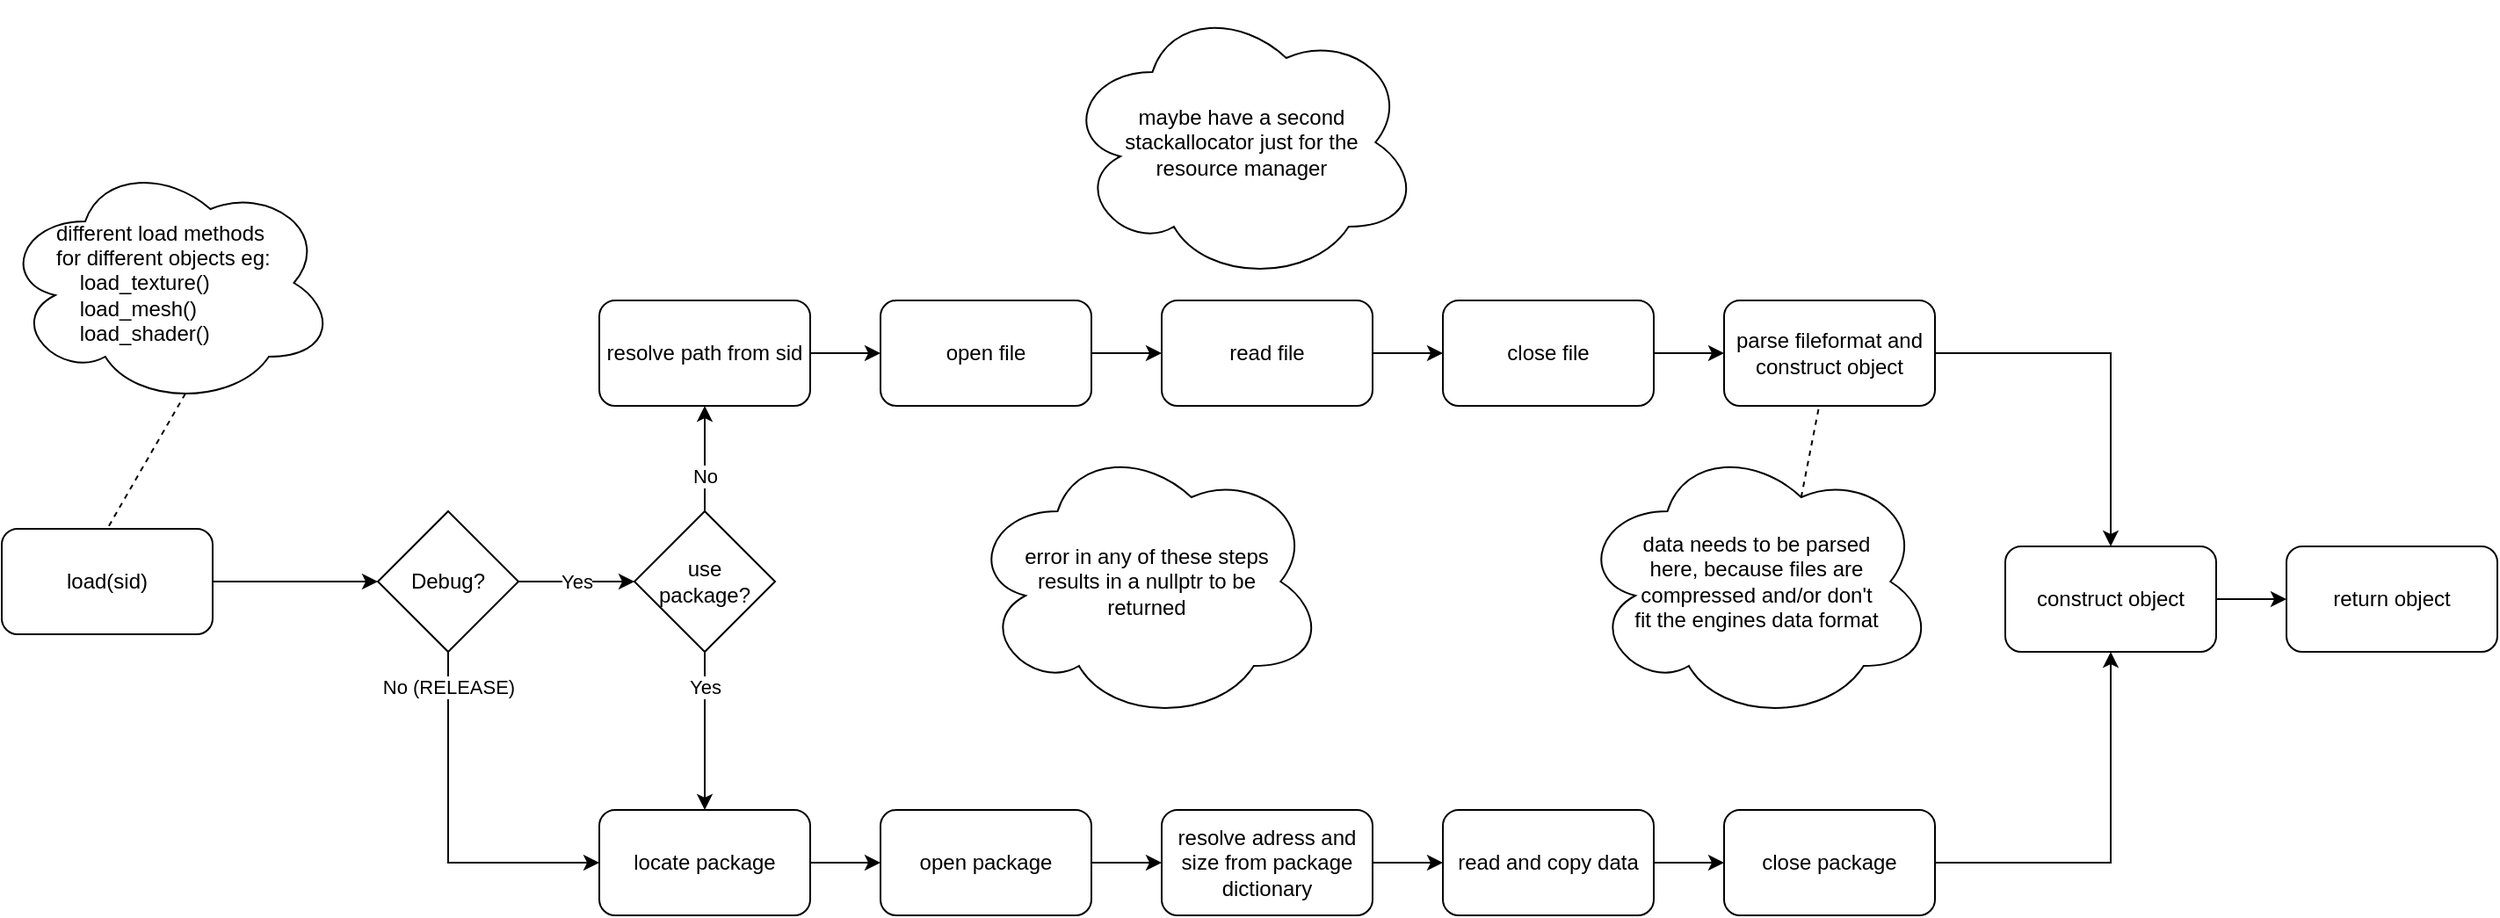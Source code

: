 <mxfile version="13.7.3" type="device"><diagram id="-IpYaBoLsvJ5ZJb4PHZF" name="Seite-1"><mxGraphModel dx="1673" dy="967" grid="1" gridSize="10" guides="1" tooltips="1" connect="1" arrows="1" fold="1" page="1" pageScale="1" pageWidth="827" pageHeight="1169" math="0" shadow="0"><root><mxCell id="0"/><mxCell id="1" parent="0"/><mxCell id="hpedTbyDyqOUfX3L9S_A-4" style="edgeStyle=orthogonalEdgeStyle;rounded=0;orthogonalLoop=1;jettySize=auto;html=1;entryX=0;entryY=0.5;entryDx=0;entryDy=0;" edge="1" parent="1" source="hpedTbyDyqOUfX3L9S_A-1" target="hpedTbyDyqOUfX3L9S_A-2"><mxGeometry relative="1" as="geometry"/></mxCell><mxCell id="hpedTbyDyqOUfX3L9S_A-1" value="load(sid)" style="rounded=1;whiteSpace=wrap;html=1;" vertex="1" parent="1"><mxGeometry x="20" y="320" width="120" height="60" as="geometry"/></mxCell><mxCell id="hpedTbyDyqOUfX3L9S_A-5" value="Yes" style="edgeStyle=orthogonalEdgeStyle;rounded=0;orthogonalLoop=1;jettySize=auto;html=1;" edge="1" parent="1" source="hpedTbyDyqOUfX3L9S_A-2" target="hpedTbyDyqOUfX3L9S_A-3"><mxGeometry relative="1" as="geometry"/></mxCell><mxCell id="hpedTbyDyqOUfX3L9S_A-7" value="No (RELEASE)" style="edgeStyle=orthogonalEdgeStyle;rounded=0;orthogonalLoop=1;jettySize=auto;html=1;entryX=0;entryY=0.5;entryDx=0;entryDy=0;" edge="1" parent="1" source="hpedTbyDyqOUfX3L9S_A-2" target="hpedTbyDyqOUfX3L9S_A-6"><mxGeometry x="-0.806" relative="1" as="geometry"><Array as="points"><mxPoint x="274" y="510"/></Array><mxPoint as="offset"/></mxGeometry></mxCell><mxCell id="hpedTbyDyqOUfX3L9S_A-2" value="Debug?" style="rhombus;whiteSpace=wrap;html=1;" vertex="1" parent="1"><mxGeometry x="234" y="310" width="80" height="80" as="geometry"/></mxCell><mxCell id="hpedTbyDyqOUfX3L9S_A-9" value="Yes" style="edgeStyle=orthogonalEdgeStyle;rounded=0;orthogonalLoop=1;jettySize=auto;html=1;entryX=0.5;entryY=0;entryDx=0;entryDy=0;" edge="1" parent="1" source="hpedTbyDyqOUfX3L9S_A-3" target="hpedTbyDyqOUfX3L9S_A-6"><mxGeometry x="-0.556" relative="1" as="geometry"><mxPoint as="offset"/></mxGeometry></mxCell><mxCell id="hpedTbyDyqOUfX3L9S_A-11" value="No" style="edgeStyle=orthogonalEdgeStyle;rounded=0;orthogonalLoop=1;jettySize=auto;html=1;" edge="1" parent="1" source="hpedTbyDyqOUfX3L9S_A-3" target="hpedTbyDyqOUfX3L9S_A-10"><mxGeometry x="-0.333" relative="1" as="geometry"><mxPoint as="offset"/></mxGeometry></mxCell><mxCell id="hpedTbyDyqOUfX3L9S_A-3" value="use&lt;br&gt;package?" style="rhombus;whiteSpace=wrap;html=1;" vertex="1" parent="1"><mxGeometry x="380" y="310" width="80" height="80" as="geometry"/></mxCell><mxCell id="hpedTbyDyqOUfX3L9S_A-17" style="edgeStyle=orthogonalEdgeStyle;rounded=0;orthogonalLoop=1;jettySize=auto;html=1;" edge="1" parent="1" source="hpedTbyDyqOUfX3L9S_A-6" target="hpedTbyDyqOUfX3L9S_A-16"><mxGeometry relative="1" as="geometry"/></mxCell><mxCell id="hpedTbyDyqOUfX3L9S_A-6" value="locate package" style="rounded=1;whiteSpace=wrap;html=1;" vertex="1" parent="1"><mxGeometry x="360" y="480" width="120" height="60" as="geometry"/></mxCell><mxCell id="hpedTbyDyqOUfX3L9S_A-39" style="edgeStyle=orthogonalEdgeStyle;rounded=0;orthogonalLoop=1;jettySize=auto;html=1;" edge="1" parent="1" source="hpedTbyDyqOUfX3L9S_A-10" target="hpedTbyDyqOUfX3L9S_A-33"><mxGeometry relative="1" as="geometry"/></mxCell><mxCell id="hpedTbyDyqOUfX3L9S_A-10" value="resolve path from sid" style="rounded=1;whiteSpace=wrap;html=1;" vertex="1" parent="1"><mxGeometry x="360" y="190" width="120" height="60" as="geometry"/></mxCell><mxCell id="hpedTbyDyqOUfX3L9S_A-19" style="edgeStyle=orthogonalEdgeStyle;rounded=0;orthogonalLoop=1;jettySize=auto;html=1;" edge="1" parent="1" source="hpedTbyDyqOUfX3L9S_A-16" target="hpedTbyDyqOUfX3L9S_A-18"><mxGeometry relative="1" as="geometry"/></mxCell><mxCell id="hpedTbyDyqOUfX3L9S_A-16" value="open package" style="rounded=1;whiteSpace=wrap;html=1;" vertex="1" parent="1"><mxGeometry x="520" y="480" width="120" height="60" as="geometry"/></mxCell><mxCell id="hpedTbyDyqOUfX3L9S_A-18" value="resolve adress and size from package dictionary" style="rounded=1;whiteSpace=wrap;html=1;" vertex="1" parent="1"><mxGeometry x="680" y="480" width="120" height="60" as="geometry"/></mxCell><mxCell id="hpedTbyDyqOUfX3L9S_A-28" style="edgeStyle=orthogonalEdgeStyle;rounded=0;orthogonalLoop=1;jettySize=auto;html=1;exitX=1;exitY=0.5;exitDx=0;exitDy=0;" edge="1" parent="1" source="hpedTbyDyqOUfX3L9S_A-18" target="hpedTbyDyqOUfX3L9S_A-27"><mxGeometry relative="1" as="geometry"><mxPoint x="960" y="510" as="sourcePoint"/></mxGeometry></mxCell><mxCell id="hpedTbyDyqOUfX3L9S_A-31" style="edgeStyle=orthogonalEdgeStyle;rounded=0;orthogonalLoop=1;jettySize=auto;html=1;" edge="1" parent="1" source="hpedTbyDyqOUfX3L9S_A-27" target="hpedTbyDyqOUfX3L9S_A-29"><mxGeometry relative="1" as="geometry"/></mxCell><mxCell id="hpedTbyDyqOUfX3L9S_A-27" value="read and copy data" style="rounded=1;whiteSpace=wrap;html=1;" vertex="1" parent="1"><mxGeometry x="840" y="480" width="120" height="60" as="geometry"/></mxCell><mxCell id="hpedTbyDyqOUfX3L9S_A-54" style="edgeStyle=orthogonalEdgeStyle;rounded=0;orthogonalLoop=1;jettySize=auto;html=1;entryX=0.5;entryY=1;entryDx=0;entryDy=0;" edge="1" parent="1" source="hpedTbyDyqOUfX3L9S_A-29" target="hpedTbyDyqOUfX3L9S_A-52"><mxGeometry relative="1" as="geometry"/></mxCell><mxCell id="hpedTbyDyqOUfX3L9S_A-29" value="close package" style="rounded=1;whiteSpace=wrap;html=1;" vertex="1" parent="1"><mxGeometry x="1000" y="480" width="120" height="60" as="geometry"/></mxCell><mxCell id="hpedTbyDyqOUfX3L9S_A-41" style="edgeStyle=orthogonalEdgeStyle;rounded=0;orthogonalLoop=1;jettySize=auto;html=1;" edge="1" parent="1" source="hpedTbyDyqOUfX3L9S_A-33" target="hpedTbyDyqOUfX3L9S_A-34"><mxGeometry relative="1" as="geometry"/></mxCell><mxCell id="hpedTbyDyqOUfX3L9S_A-33" value="open file" style="rounded=1;whiteSpace=wrap;html=1;" vertex="1" parent="1"><mxGeometry x="520" y="190" width="120" height="60" as="geometry"/></mxCell><mxCell id="hpedTbyDyqOUfX3L9S_A-43" style="edgeStyle=orthogonalEdgeStyle;rounded=0;orthogonalLoop=1;jettySize=auto;html=1;" edge="1" parent="1" source="hpedTbyDyqOUfX3L9S_A-34" target="hpedTbyDyqOUfX3L9S_A-36"><mxGeometry relative="1" as="geometry"/></mxCell><mxCell id="hpedTbyDyqOUfX3L9S_A-34" value="read file" style="rounded=1;whiteSpace=wrap;html=1;" vertex="1" parent="1"><mxGeometry x="680" y="190" width="120" height="60" as="geometry"/></mxCell><mxCell id="hpedTbyDyqOUfX3L9S_A-51" style="edgeStyle=orthogonalEdgeStyle;rounded=0;orthogonalLoop=1;jettySize=auto;html=1;" edge="1" parent="1" source="hpedTbyDyqOUfX3L9S_A-36" target="hpedTbyDyqOUfX3L9S_A-50"><mxGeometry relative="1" as="geometry"/></mxCell><mxCell id="hpedTbyDyqOUfX3L9S_A-36" value="close file" style="rounded=1;whiteSpace=wrap;html=1;" vertex="1" parent="1"><mxGeometry x="840" y="190" width="120" height="60" as="geometry"/></mxCell><mxCell id="hpedTbyDyqOUfX3L9S_A-45" value="maybe have a second stackallocator just for the resource manager" style="ellipse;shape=cloud;whiteSpace=wrap;html=1;spacingTop=30;spacingLeft=30;spacingRight=30;spacingBottom=30;" vertex="1" parent="1"><mxGeometry x="624" y="20" width="203" height="160" as="geometry"/></mxCell><mxCell id="hpedTbyDyqOUfX3L9S_A-47" value="return object" style="rounded=1;whiteSpace=wrap;html=1;" vertex="1" parent="1"><mxGeometry x="1320" y="330" width="120" height="60" as="geometry"/></mxCell><mxCell id="hpedTbyDyqOUfX3L9S_A-55" style="edgeStyle=orthogonalEdgeStyle;rounded=0;orthogonalLoop=1;jettySize=auto;html=1;" edge="1" parent="1" source="hpedTbyDyqOUfX3L9S_A-50" target="hpedTbyDyqOUfX3L9S_A-52"><mxGeometry relative="1" as="geometry"/></mxCell><mxCell id="hpedTbyDyqOUfX3L9S_A-50" value="parse fileformat and construct object" style="rounded=1;whiteSpace=wrap;html=1;" vertex="1" parent="1"><mxGeometry x="1000" y="190" width="120" height="60" as="geometry"/></mxCell><mxCell id="hpedTbyDyqOUfX3L9S_A-53" style="edgeStyle=orthogonalEdgeStyle;rounded=0;orthogonalLoop=1;jettySize=auto;html=1;entryX=0;entryY=0.5;entryDx=0;entryDy=0;" edge="1" parent="1" source="hpedTbyDyqOUfX3L9S_A-52" target="hpedTbyDyqOUfX3L9S_A-47"><mxGeometry relative="1" as="geometry"/></mxCell><mxCell id="hpedTbyDyqOUfX3L9S_A-52" value="construct object" style="rounded=1;whiteSpace=wrap;html=1;" vertex="1" parent="1"><mxGeometry x="1160" y="330" width="120" height="60" as="geometry"/></mxCell><mxCell id="hpedTbyDyqOUfX3L9S_A-57" style="rounded=0;orthogonalLoop=1;jettySize=auto;html=1;exitX=0.625;exitY=0.2;exitDx=0;exitDy=0;exitPerimeter=0;dashed=1;endArrow=none;endFill=0;" edge="1" parent="1" source="hpedTbyDyqOUfX3L9S_A-56" target="hpedTbyDyqOUfX3L9S_A-50"><mxGeometry relative="1" as="geometry"/></mxCell><mxCell id="hpedTbyDyqOUfX3L9S_A-56" value="data needs to be parsed here, because files are compressed and/or don't fit the engines data format" style="ellipse;shape=cloud;whiteSpace=wrap;html=1;spacingTop=30;spacingLeft=30;spacingRight=30;spacingBottom=30;" vertex="1" parent="1"><mxGeometry x="917" y="270" width="203" height="160" as="geometry"/></mxCell><mxCell id="hpedTbyDyqOUfX3L9S_A-62" style="edgeStyle=none;rounded=0;orthogonalLoop=1;jettySize=auto;html=1;entryX=0.5;entryY=0;entryDx=0;entryDy=0;dashed=1;endArrow=none;endFill=0;exitX=0.55;exitY=0.95;exitDx=0;exitDy=0;exitPerimeter=0;" edge="1" parent="1" source="hpedTbyDyqOUfX3L9S_A-61" target="hpedTbyDyqOUfX3L9S_A-1"><mxGeometry relative="1" as="geometry"/></mxCell><mxCell id="hpedTbyDyqOUfX3L9S_A-61" value="&lt;div style=&quot;text-align: left&quot;&gt;different load methods for different objects eg:&lt;/div&gt;&lt;div style=&quot;text-align: left&quot;&gt;&lt;span&gt;&amp;nbsp; &amp;nbsp; load_texture()&lt;/span&gt;&lt;/div&gt;&lt;div style=&quot;text-align: left&quot;&gt;&lt;span&gt;&amp;nbsp; &amp;nbsp; load_mesh()&lt;/span&gt;&lt;/div&gt;&lt;div style=&quot;text-align: left&quot;&gt;&lt;span&gt;&amp;nbsp; &amp;nbsp; load_shader()&lt;/span&gt;&lt;/div&gt;" style="ellipse;shape=cloud;whiteSpace=wrap;html=1;spacingLeft=30;spacingBottom=30;spacingRight=30;spacingTop=30;" vertex="1" parent="1"><mxGeometry x="20" y="110" width="190" height="140" as="geometry"/></mxCell><mxCell id="hpedTbyDyqOUfX3L9S_A-64" value="error in any of these steps results in a nullptr to be returned" style="ellipse;shape=cloud;whiteSpace=wrap;html=1;spacingTop=30;spacingLeft=30;spacingRight=30;spacingBottom=30;" vertex="1" parent="1"><mxGeometry x="570" y="270" width="203" height="160" as="geometry"/></mxCell></root></mxGraphModel></diagram></mxfile>